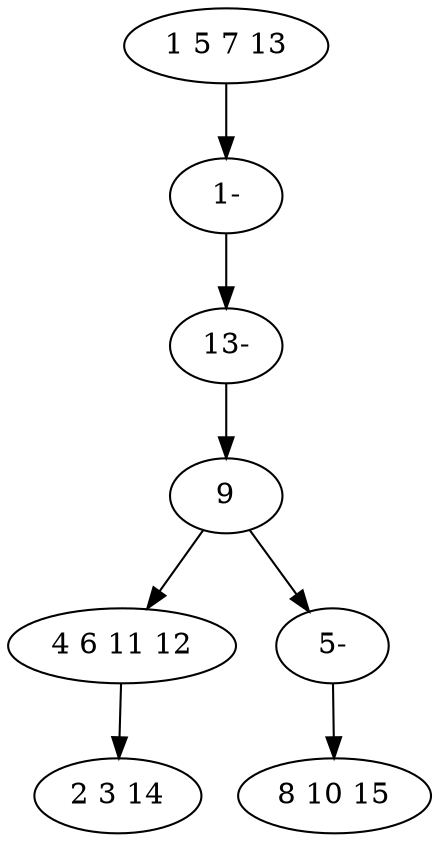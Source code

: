 digraph true_tree {
	"0" -> "6"
	"1" -> "2"
	"1" -> "5"
	"2" -> "4"
	"5" -> "3"
	"6" -> "7"
	"7" -> "1"
	"0" [label="1 5 7 13"];
	"1" [label="9"];
	"2" [label="4 6 11 12"];
	"3" [label="8 10 15"];
	"4" [label="2 3 14"];
	"5" [label="5-"];
	"6" [label="1-"];
	"7" [label="13-"];
}
